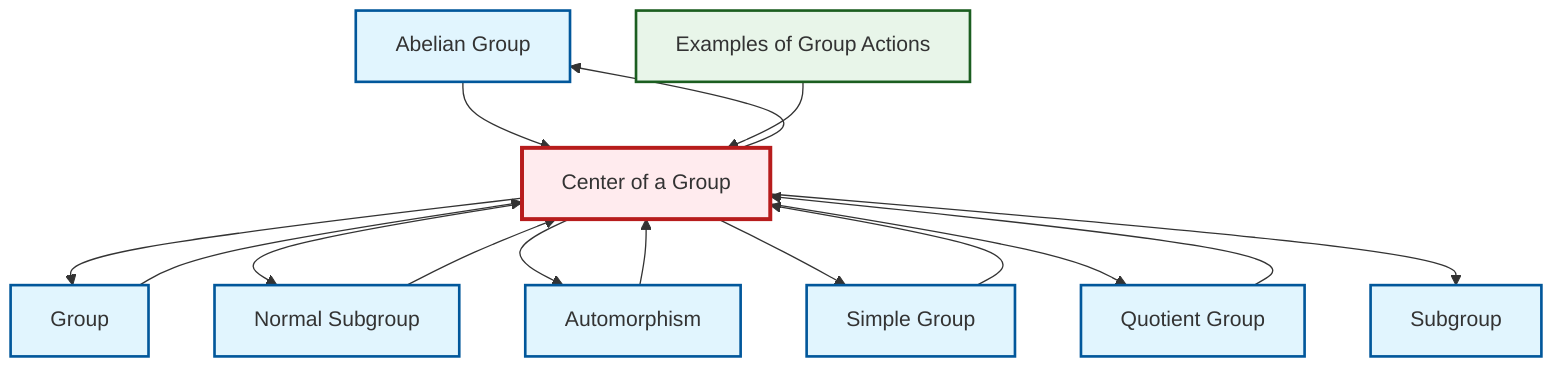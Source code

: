 graph TD
    classDef definition fill:#e1f5fe,stroke:#01579b,stroke-width:2px
    classDef theorem fill:#f3e5f5,stroke:#4a148c,stroke-width:2px
    classDef axiom fill:#fff3e0,stroke:#e65100,stroke-width:2px
    classDef example fill:#e8f5e9,stroke:#1b5e20,stroke-width:2px
    classDef current fill:#ffebee,stroke:#b71c1c,stroke-width:3px
    def-abelian-group["Abelian Group"]:::definition
    ex-group-action-examples["Examples of Group Actions"]:::example
    def-normal-subgroup["Normal Subgroup"]:::definition
    def-automorphism["Automorphism"]:::definition
    def-subgroup["Subgroup"]:::definition
    def-center-of-group["Center of a Group"]:::definition
    def-group["Group"]:::definition
    def-simple-group["Simple Group"]:::definition
    def-quotient-group["Quotient Group"]:::definition
    def-center-of-group --> def-group
    def-automorphism --> def-center-of-group
    def-quotient-group --> def-center-of-group
    def-center-of-group --> def-normal-subgroup
    def-abelian-group --> def-center-of-group
    def-center-of-group --> def-automorphism
    def-center-of-group --> def-simple-group
    def-simple-group --> def-center-of-group
    def-center-of-group --> def-abelian-group
    ex-group-action-examples --> def-center-of-group
    def-center-of-group --> def-quotient-group
    def-center-of-group --> def-subgroup
    def-normal-subgroup --> def-center-of-group
    def-group --> def-center-of-group
    class def-center-of-group current